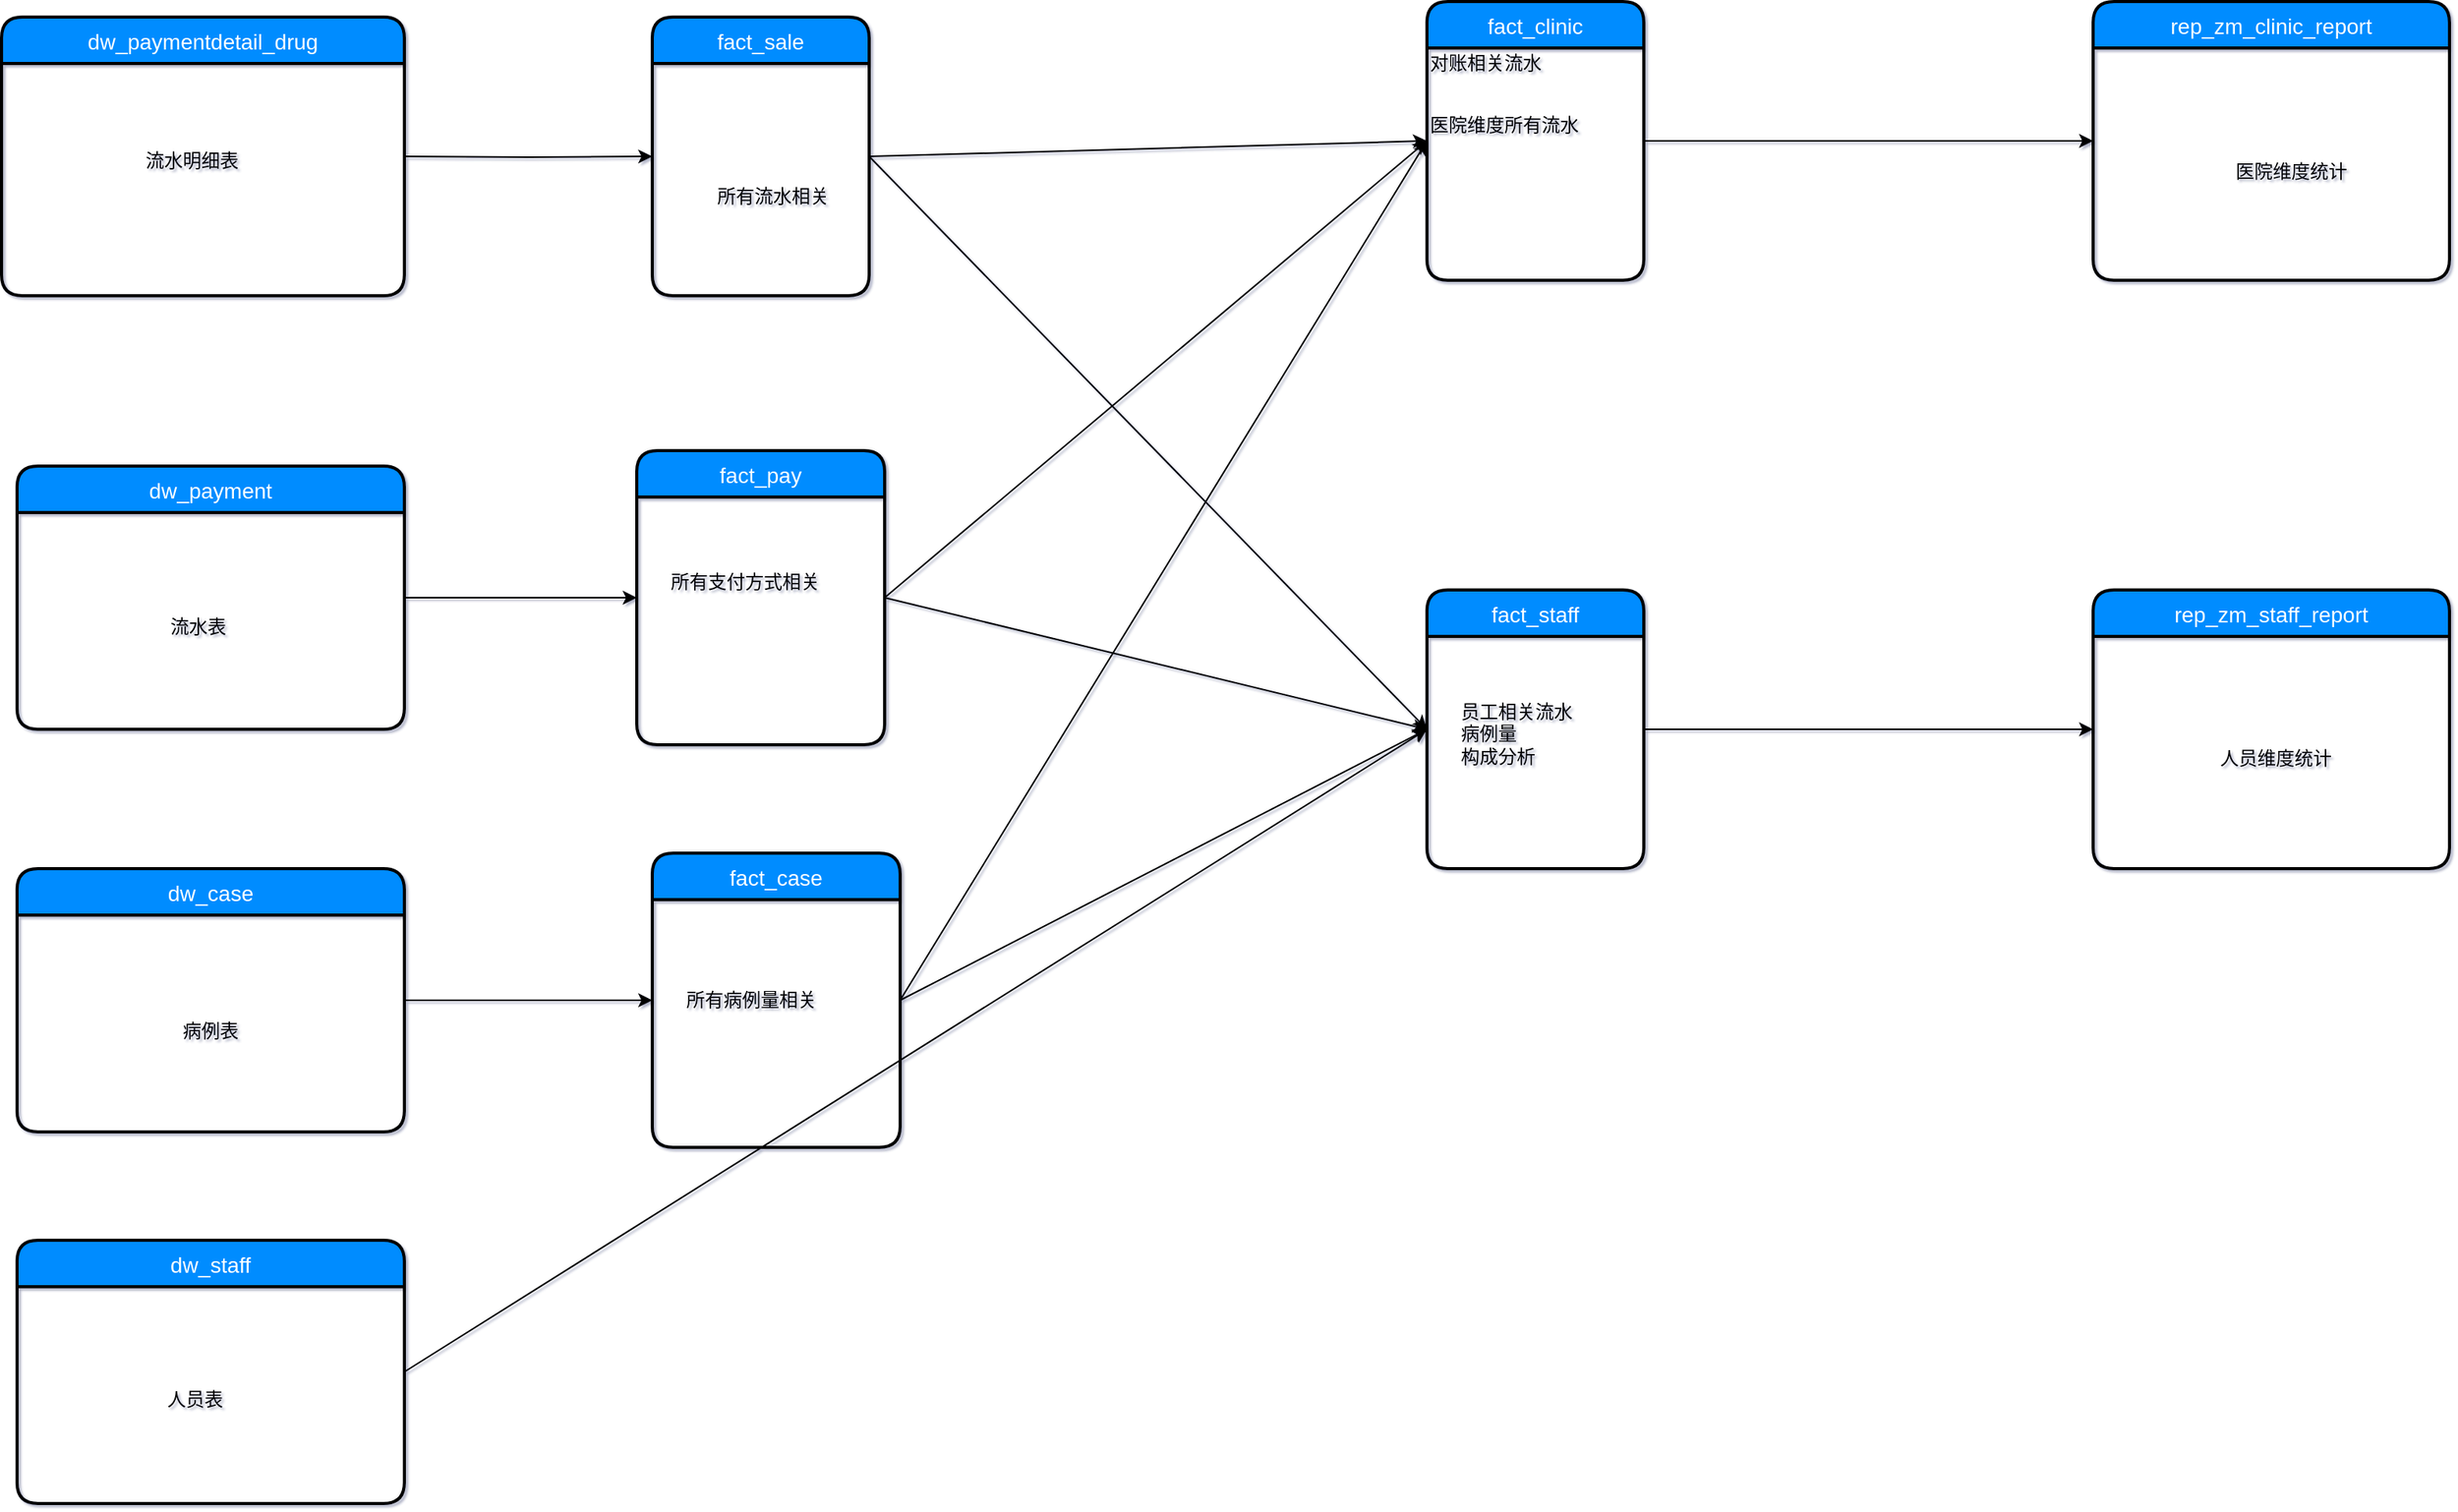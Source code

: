 <mxfile version="10.7.7" type="github"><diagram id="UUbXNPnHxCVODKkMB32y" name="第 1 页"><mxGraphModel dx="1224" dy="825" grid="1" gridSize="10" guides="1" tooltips="1" connect="1" arrows="1" fold="1" page="1" pageScale="1" pageWidth="1100" pageHeight="850" math="0" shadow="1"><root><mxCell id="0"/><mxCell id="1" parent="0"/><mxCell id="XZI1TMBekZB58TapLyV8-4" value="dw_paymentdetail_drug" style="swimlane;childLayout=stackLayout;horizontal=1;startSize=30;horizontalStack=0;fillColor=#008cff;fontColor=#FFFFFF;rounded=1;fontSize=14;fontStyle=0;strokeWidth=2;resizeParent=0;resizeLast=1;shadow=0;dashed=0;align=center;" vertex="1" parent="1"><mxGeometry x="20" y="20" width="260" height="180" as="geometry"/></mxCell><mxCell id="XZI1TMBekZB58TapLyV8-6" value="dw_payment" style="swimlane;childLayout=stackLayout;horizontal=1;startSize=30;horizontalStack=0;fillColor=#008cff;fontColor=#FFFFFF;rounded=1;fontSize=14;fontStyle=0;strokeWidth=2;resizeParent=0;resizeLast=1;shadow=0;dashed=0;align=center;" vertex="1" parent="1"><mxGeometry x="30" y="310" width="250" height="170" as="geometry"><mxRectangle x="20" y="270" width="110" height="30" as="alternateBounds"/></mxGeometry></mxCell><mxCell id="XZI1TMBekZB58TapLyV8-15" value="fact_pay" style="swimlane;childLayout=stackLayout;horizontal=1;startSize=30;horizontalStack=0;fillColor=#008cff;fontColor=#FFFFFF;rounded=1;fontSize=14;fontStyle=0;strokeWidth=2;resizeParent=0;resizeLast=1;shadow=0;dashed=0;align=center;" vertex="1" parent="1"><mxGeometry x="430" y="300" width="160" height="190" as="geometry"><mxRectangle x="430" y="300" width="110" height="30" as="alternateBounds"/></mxGeometry></mxCell><mxCell id="XZI1TMBekZB58TapLyV8-18" value="" style="endArrow=classic;html=1;exitX=1;exitY=0.5;exitDx=0;exitDy=0;entryX=0;entryY=0.5;entryDx=0;entryDy=0;" edge="1" parent="1" source="XZI1TMBekZB58TapLyV8-6" target="XZI1TMBekZB58TapLyV8-15"><mxGeometry width="50" height="50" relative="1" as="geometry"><mxPoint x="270" y="372" as="sourcePoint"/><mxPoint x="451" y="373" as="targetPoint"/></mxGeometry></mxCell><mxCell id="XZI1TMBekZB58TapLyV8-19" value="fact_sale" style="swimlane;childLayout=stackLayout;horizontal=1;startSize=30;horizontalStack=0;fillColor=#008cff;fontColor=#FFFFFF;rounded=1;fontSize=14;fontStyle=0;strokeWidth=2;resizeParent=0;resizeLast=1;shadow=0;dashed=0;align=center;" vertex="1" parent="1"><mxGeometry x="440" y="20" width="140" height="180" as="geometry"/></mxCell><mxCell id="XZI1TMBekZB58TapLyV8-21" style="edgeStyle=orthogonalEdgeStyle;rounded=0;orthogonalLoop=1;jettySize=auto;html=1;entryX=0;entryY=0.5;entryDx=0;entryDy=0;" edge="1" parent="1" target="XZI1TMBekZB58TapLyV8-19"><mxGeometry relative="1" as="geometry"><mxPoint x="280" y="110" as="sourcePoint"/><mxPoint x="450" y="105" as="targetPoint"/></mxGeometry></mxCell><mxCell id="XZI1TMBekZB58TapLyV8-26" style="edgeStyle=orthogonalEdgeStyle;rounded=0;orthogonalLoop=1;jettySize=auto;html=1;entryX=0;entryY=0.5;entryDx=0;entryDy=0;" edge="1" parent="1" source="XZI1TMBekZB58TapLyV8-22" target="XZI1TMBekZB58TapLyV8-25"><mxGeometry relative="1" as="geometry"/></mxCell><mxCell id="XZI1TMBekZB58TapLyV8-22" value="fact_clinic" style="swimlane;childLayout=stackLayout;horizontal=1;startSize=30;horizontalStack=0;fillColor=#008cff;fontColor=#FFFFFF;rounded=1;fontSize=14;fontStyle=0;strokeWidth=2;resizeParent=0;resizeLast=1;shadow=0;dashed=0;align=center;" vertex="1" parent="1"><mxGeometry x="940" y="10" width="140" height="180" as="geometry"><mxRectangle x="940" y="90" width="100" height="30" as="alternateBounds"/></mxGeometry></mxCell><mxCell id="XZI1TMBekZB58TapLyV8-58" value="对账相关流水&lt;br&gt;&lt;br&gt;&lt;br&gt;" style="text;html=1;resizable=0;points=[];autosize=1;align=left;verticalAlign=top;spacingTop=-4;" vertex="1" parent="XZI1TMBekZB58TapLyV8-22"><mxGeometry y="30" width="140" height="40" as="geometry"/></mxCell><mxCell id="XZI1TMBekZB58TapLyV8-57" value="医院维度所有流水" style="text;html=1;resizable=0;points=[];autosize=1;align=left;verticalAlign=top;spacingTop=-4;" vertex="1" parent="XZI1TMBekZB58TapLyV8-22"><mxGeometry y="70" width="140" height="110" as="geometry"/></mxCell><mxCell id="XZI1TMBekZB58TapLyV8-25" value="rep_zm_clinic_report" style="swimlane;childLayout=stackLayout;horizontal=1;startSize=30;horizontalStack=0;fillColor=#008cff;fontColor=#FFFFFF;rounded=1;fontSize=14;fontStyle=0;strokeWidth=2;resizeParent=0;resizeLast=1;shadow=0;dashed=0;align=center;" vertex="1" parent="1"><mxGeometry x="1370" y="10" width="230" height="180" as="geometry"/></mxCell><mxCell id="XZI1TMBekZB58TapLyV8-27" value="rep_zm_staff_report" style="swimlane;childLayout=stackLayout;horizontal=1;startSize=30;horizontalStack=0;fillColor=#008cff;fontColor=#FFFFFF;rounded=1;fontSize=14;fontStyle=0;strokeWidth=2;resizeParent=0;resizeLast=1;shadow=0;dashed=0;align=center;" vertex="1" parent="1"><mxGeometry x="1370" y="390" width="230" height="180" as="geometry"/></mxCell><mxCell id="XZI1TMBekZB58TapLyV8-32" style="edgeStyle=orthogonalEdgeStyle;rounded=0;orthogonalLoop=1;jettySize=auto;html=1;entryX=0;entryY=0.5;entryDx=0;entryDy=0;" edge="1" parent="1" source="XZI1TMBekZB58TapLyV8-28" target="XZI1TMBekZB58TapLyV8-27"><mxGeometry relative="1" as="geometry"/></mxCell><mxCell id="XZI1TMBekZB58TapLyV8-28" value="fact_staff" style="swimlane;childLayout=stackLayout;horizontal=1;startSize=30;horizontalStack=0;fillColor=#008cff;fontColor=#FFFFFF;rounded=1;fontSize=14;fontStyle=0;strokeWidth=2;resizeParent=0;resizeLast=1;shadow=0;dashed=0;align=center;" vertex="1" parent="1"><mxGeometry x="940" y="390" width="140" height="180" as="geometry"/></mxCell><mxCell id="XZI1TMBekZB58TapLyV8-33" value="fact_case" style="swimlane;childLayout=stackLayout;horizontal=1;startSize=30;horizontalStack=0;fillColor=#008cff;fontColor=#FFFFFF;rounded=1;fontSize=14;fontStyle=0;strokeWidth=2;resizeParent=0;resizeLast=1;shadow=0;dashed=0;align=center;" vertex="1" parent="1"><mxGeometry x="440" y="560" width="160" height="190" as="geometry"><mxRectangle x="430" y="300" width="110" height="30" as="alternateBounds"/></mxGeometry></mxCell><mxCell id="XZI1TMBekZB58TapLyV8-35" style="edgeStyle=orthogonalEdgeStyle;rounded=0;orthogonalLoop=1;jettySize=auto;html=1;entryX=0;entryY=0.5;entryDx=0;entryDy=0;" edge="1" parent="1" source="XZI1TMBekZB58TapLyV8-34" target="XZI1TMBekZB58TapLyV8-33"><mxGeometry relative="1" as="geometry"/></mxCell><mxCell id="XZI1TMBekZB58TapLyV8-34" value="dw_case" style="swimlane;childLayout=stackLayout;horizontal=1;startSize=30;horizontalStack=0;fillColor=#008cff;fontColor=#FFFFFF;rounded=1;fontSize=14;fontStyle=0;strokeWidth=2;resizeParent=0;resizeLast=1;shadow=0;dashed=0;align=center;" vertex="1" parent="1"><mxGeometry x="30" y="570" width="250" height="170" as="geometry"><mxRectangle x="20" y="270" width="110" height="30" as="alternateBounds"/></mxGeometry></mxCell><mxCell id="XZI1TMBekZB58TapLyV8-38" value="" style="endArrow=classic;html=1;entryX=0;entryY=0.5;entryDx=0;entryDy=0;exitX=1;exitY=0.5;exitDx=0;exitDy=0;" edge="1" parent="1" source="XZI1TMBekZB58TapLyV8-19" target="XZI1TMBekZB58TapLyV8-22"><mxGeometry width="50" height="50" relative="1" as="geometry"><mxPoint x="580" y="100" as="sourcePoint"/><mxPoint x="110" y="770" as="targetPoint"/></mxGeometry></mxCell><mxCell id="XZI1TMBekZB58TapLyV8-40" value="" style="endArrow=classic;html=1;exitX=1;exitY=0.5;exitDx=0;exitDy=0;entryX=0;entryY=0.5;entryDx=0;entryDy=0;" edge="1" parent="1" source="XZI1TMBekZB58TapLyV8-15" target="XZI1TMBekZB58TapLyV8-22"><mxGeometry width="50" height="50" relative="1" as="geometry"><mxPoint x="730" y="300" as="sourcePoint"/><mxPoint x="780" y="250" as="targetPoint"/></mxGeometry></mxCell><mxCell id="XZI1TMBekZB58TapLyV8-41" value="" style="endArrow=classic;html=1;exitX=1;exitY=0.5;exitDx=0;exitDy=0;entryX=0;entryY=0.5;entryDx=0;entryDy=0;" edge="1" parent="1" source="XZI1TMBekZB58TapLyV8-33" target="XZI1TMBekZB58TapLyV8-22"><mxGeometry width="50" height="50" relative="1" as="geometry"><mxPoint x="750" y="570" as="sourcePoint"/><mxPoint x="930" y="100" as="targetPoint"/></mxGeometry></mxCell><mxCell id="XZI1TMBekZB58TapLyV8-44" value="" style="endArrow=classic;html=1;exitX=1;exitY=0.5;exitDx=0;exitDy=0;entryX=0;entryY=0.5;entryDx=0;entryDy=0;" edge="1" parent="1" source="XZI1TMBekZB58TapLyV8-19" target="XZI1TMBekZB58TapLyV8-28"><mxGeometry width="50" height="50" relative="1" as="geometry"><mxPoint x="770" y="550" as="sourcePoint"/><mxPoint x="820" y="500" as="targetPoint"/></mxGeometry></mxCell><mxCell id="XZI1TMBekZB58TapLyV8-46" value="" style="endArrow=classic;html=1;exitX=1;exitY=0.5;exitDx=0;exitDy=0;entryX=0;entryY=0.5;entryDx=0;entryDy=0;" edge="1" parent="1" source="XZI1TMBekZB58TapLyV8-15" target="XZI1TMBekZB58TapLyV8-28"><mxGeometry width="50" height="50" relative="1" as="geometry"><mxPoint x="820" y="670" as="sourcePoint"/><mxPoint x="870" y="620" as="targetPoint"/></mxGeometry></mxCell><mxCell id="XZI1TMBekZB58TapLyV8-47" value="" style="endArrow=classic;html=1;exitX=1;exitY=0.5;exitDx=0;exitDy=0;entryX=0;entryY=0.5;entryDx=0;entryDy=0;" edge="1" parent="1" source="XZI1TMBekZB58TapLyV8-33" target="XZI1TMBekZB58TapLyV8-28"><mxGeometry width="50" height="50" relative="1" as="geometry"><mxPoint x="860" y="730" as="sourcePoint"/><mxPoint x="910" y="680" as="targetPoint"/></mxGeometry></mxCell><mxCell id="XZI1TMBekZB58TapLyV8-48" value="所有病例量相关" style="text;html=1;resizable=0;points=[];autosize=1;align=left;verticalAlign=top;spacingTop=-4;" vertex="1" parent="1"><mxGeometry x="460" y="645" width="130" height="10" as="geometry"/></mxCell><mxCell id="XZI1TMBekZB58TapLyV8-49" value="所有支付方式相关" style="text;html=1;resizable=0;points=[];autosize=1;align=left;verticalAlign=top;spacingTop=-4;" vertex="1" parent="1"><mxGeometry x="450" y="375" width="140" height="10" as="geometry"/></mxCell><mxCell id="XZI1TMBekZB58TapLyV8-52" value="所有流水相关" style="text;html=1;resizable=0;points=[];autosize=1;align=left;verticalAlign=top;spacingTop=-4;" vertex="1" parent="1"><mxGeometry x="480" y="126" width="110" height="10" as="geometry"/></mxCell><mxCell id="XZI1TMBekZB58TapLyV8-53" value="流水明细表" style="text;html=1;resizable=0;points=[];autosize=1;align=left;verticalAlign=top;spacingTop=-4;" vertex="1" parent="1"><mxGeometry x="111" y="103" width="100" height="10" as="geometry"/></mxCell><mxCell id="XZI1TMBekZB58TapLyV8-54" value="流水表" style="text;html=1;resizable=0;points=[];autosize=1;align=left;verticalAlign=top;spacingTop=-4;" vertex="1" parent="1"><mxGeometry x="127" y="404" width="60" height="10" as="geometry"/></mxCell><mxCell id="XZI1TMBekZB58TapLyV8-55" value="病例表" style="text;html=1;resizable=0;points=[];autosize=1;align=left;verticalAlign=top;spacingTop=-4;" vertex="1" parent="1"><mxGeometry x="135" y="665" width="60" height="10" as="geometry"/></mxCell><mxCell id="XZI1TMBekZB58TapLyV8-59" value="员工相关流水&lt;br&gt;病例量&lt;br&gt;构成分析" style="text;html=1;resizable=0;points=[];autosize=1;align=left;verticalAlign=top;spacingTop=-4;" vertex="1" parent="1"><mxGeometry x="960" y="459" width="110" height="40" as="geometry"/></mxCell><mxCell id="XZI1TMBekZB58TapLyV8-60" value="医院维度统计" style="text;html=1;resizable=0;points=[];autosize=1;align=left;verticalAlign=top;spacingTop=-4;" vertex="1" parent="1"><mxGeometry x="1460" y="110" width="110" height="20" as="geometry"/></mxCell><mxCell id="XZI1TMBekZB58TapLyV8-61" value="人员维度统计" style="text;html=1;resizable=0;points=[];autosize=1;align=left;verticalAlign=top;spacingTop=-4;" vertex="1" parent="1"><mxGeometry x="1450" y="489" width="110" height="20" as="geometry"/></mxCell><mxCell id="XZI1TMBekZB58TapLyV8-62" value="dw_staff" style="swimlane;childLayout=stackLayout;horizontal=1;startSize=30;horizontalStack=0;fillColor=#008cff;fontColor=#FFFFFF;rounded=1;fontSize=14;fontStyle=0;strokeWidth=2;resizeParent=0;resizeLast=1;shadow=0;dashed=0;align=center;" vertex="1" parent="1"><mxGeometry x="30" y="810" width="250" height="170" as="geometry"><mxRectangle x="20" y="270" width="110" height="30" as="alternateBounds"/></mxGeometry></mxCell><mxCell id="XZI1TMBekZB58TapLyV8-64" value="人员表" style="text;html=1;resizable=0;points=[];autosize=1;align=left;verticalAlign=top;spacingTop=-4;" vertex="1" parent="1"><mxGeometry x="125" y="903" width="60" height="20" as="geometry"/></mxCell><mxCell id="XZI1TMBekZB58TapLyV8-65" value="" style="endArrow=classic;html=1;exitX=1;exitY=0.5;exitDx=0;exitDy=0;entryX=0;entryY=0.5;entryDx=0;entryDy=0;" edge="1" parent="1" source="XZI1TMBekZB58TapLyV8-62" target="XZI1TMBekZB58TapLyV8-28"><mxGeometry width="50" height="50" relative="1" as="geometry"><mxPoint x="410" y="910" as="sourcePoint"/><mxPoint x="460" y="860" as="targetPoint"/></mxGeometry></mxCell></root></mxGraphModel></diagram></mxfile>